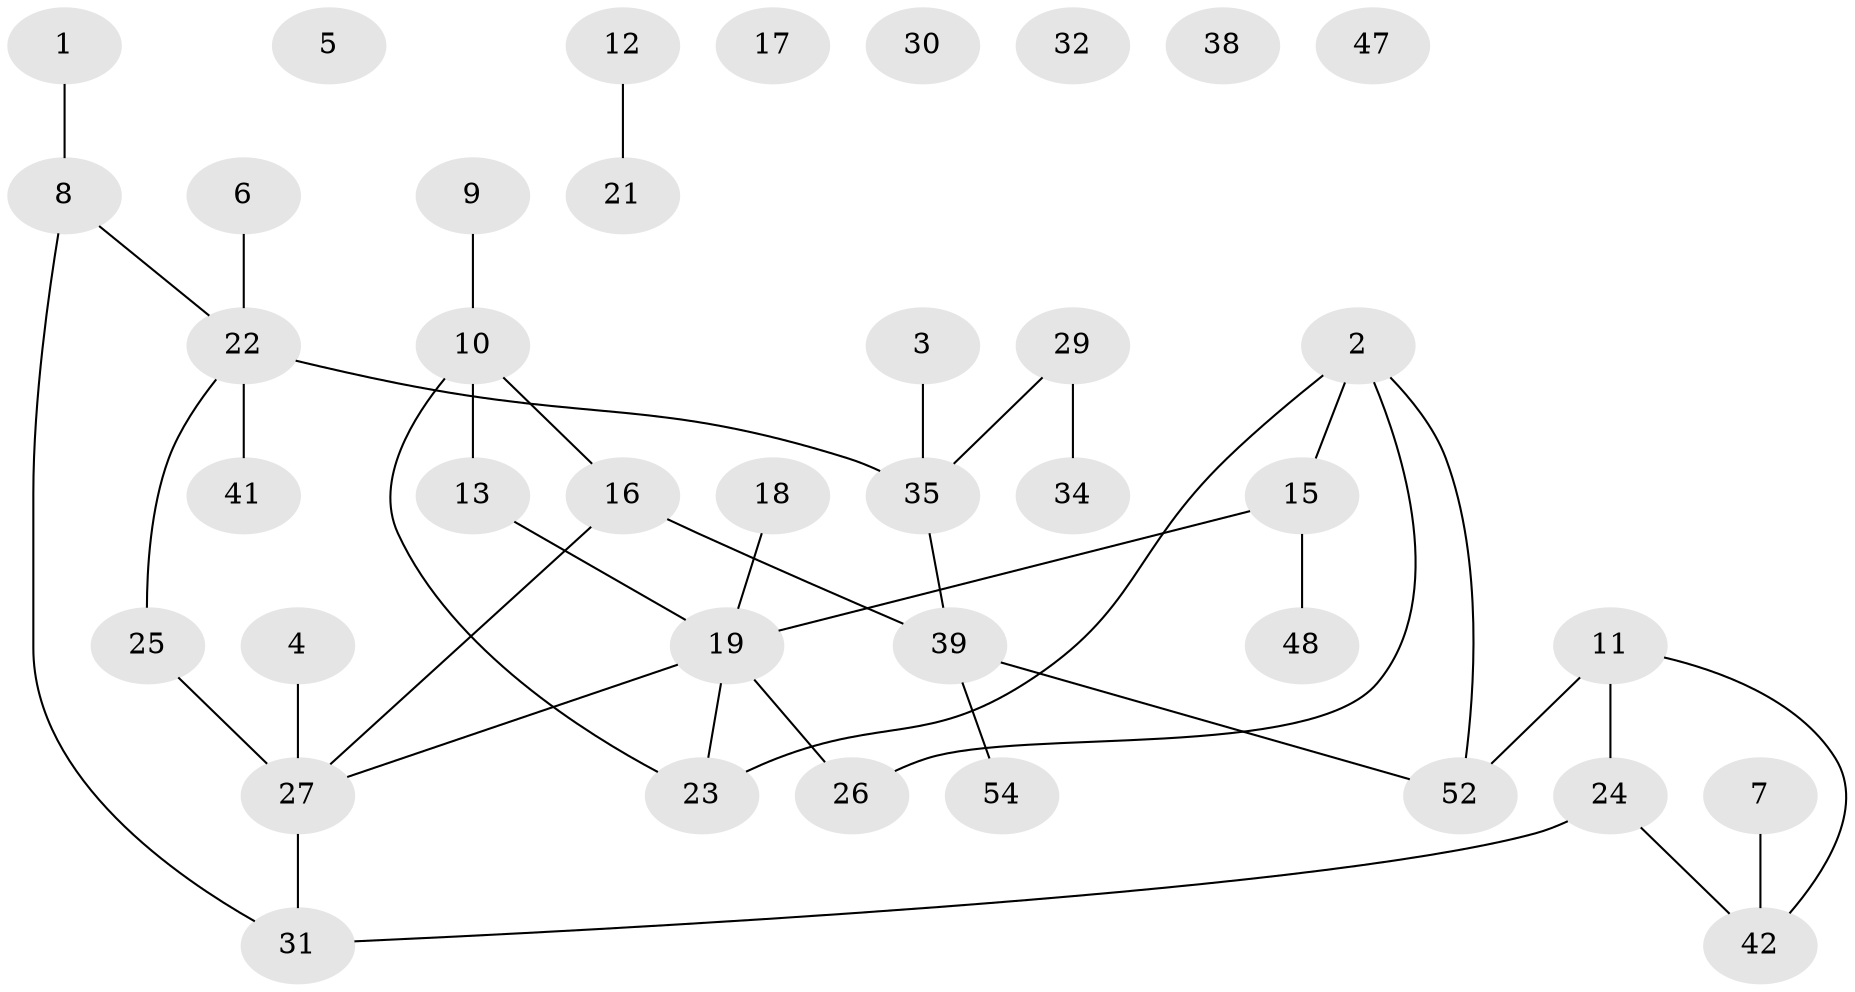 // original degree distribution, {1: 0.288135593220339, 3: 0.2711864406779661, 2: 0.22033898305084745, 0: 0.0847457627118644, 4: 0.1016949152542373, 6: 0.01694915254237288, 5: 0.01694915254237288}
// Generated by graph-tools (version 1.1) at 2025/41/03/06/25 10:41:22]
// undirected, 39 vertices, 40 edges
graph export_dot {
graph [start="1"]
  node [color=gray90,style=filled];
  1;
  2 [super="+33"];
  3;
  4;
  5;
  6;
  7 [super="+14"];
  8 [super="+28"];
  9 [super="+36"];
  10 [super="+55"];
  11 [super="+58"];
  12 [super="+20"];
  13 [super="+56"];
  15 [super="+44"];
  16;
  17;
  18;
  19 [super="+50"];
  21;
  22 [super="+37"];
  23 [super="+46"];
  24 [super="+59"];
  25;
  26;
  27 [super="+43"];
  29;
  30 [super="+40"];
  31;
  32;
  34 [super="+57"];
  35 [super="+45"];
  38;
  39 [super="+49"];
  41;
  42 [super="+53"];
  47;
  48 [super="+51"];
  52;
  54;
  1 -- 8;
  2 -- 15;
  2 -- 23;
  2 -- 26;
  2 -- 52;
  3 -- 35;
  4 -- 27 [weight=2];
  6 -- 22;
  7 -- 42;
  8 -- 22;
  8 -- 31;
  9 -- 10;
  10 -- 16;
  10 -- 13;
  10 -- 23;
  11 -- 24 [weight=2];
  11 -- 42;
  11 -- 52;
  12 -- 21;
  13 -- 19;
  15 -- 19;
  15 -- 48;
  16 -- 27;
  16 -- 39;
  18 -- 19;
  19 -- 23;
  19 -- 27;
  19 -- 26;
  22 -- 25;
  22 -- 35 [weight=2];
  22 -- 41;
  24 -- 31;
  24 -- 42;
  25 -- 27;
  27 -- 31;
  29 -- 35;
  29 -- 34;
  35 -- 39;
  39 -- 54;
  39 -- 52;
}
